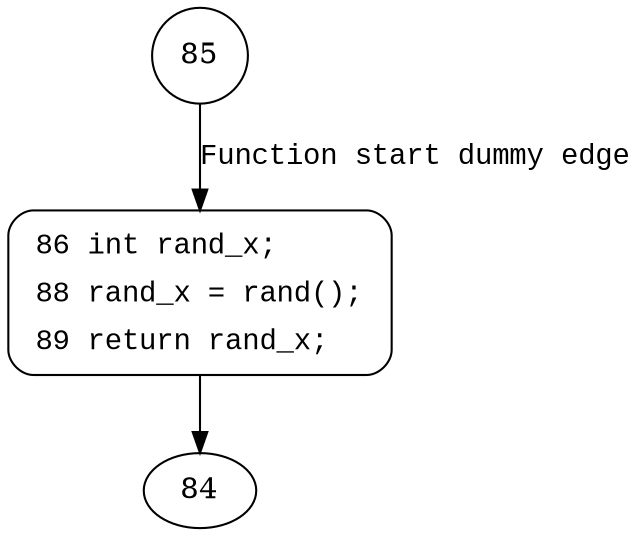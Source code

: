 digraph IoAllocateIrp {
85 [shape="circle"]
86 [shape="circle"]
86 [style="filled,bold" penwidth="1" fillcolor="white" fontname="Courier New" shape="Mrecord" label=<<table border="0" cellborder="0" cellpadding="3" bgcolor="white"><tr><td align="right">86</td><td align="left">int rand_x;</td></tr><tr><td align="right">88</td><td align="left">rand_x = rand();</td></tr><tr><td align="right">89</td><td align="left">return rand_x;</td></tr></table>>]
86 -> 84[label=""]
85 -> 86 [label="Function start dummy edge" fontname="Courier New"]
}